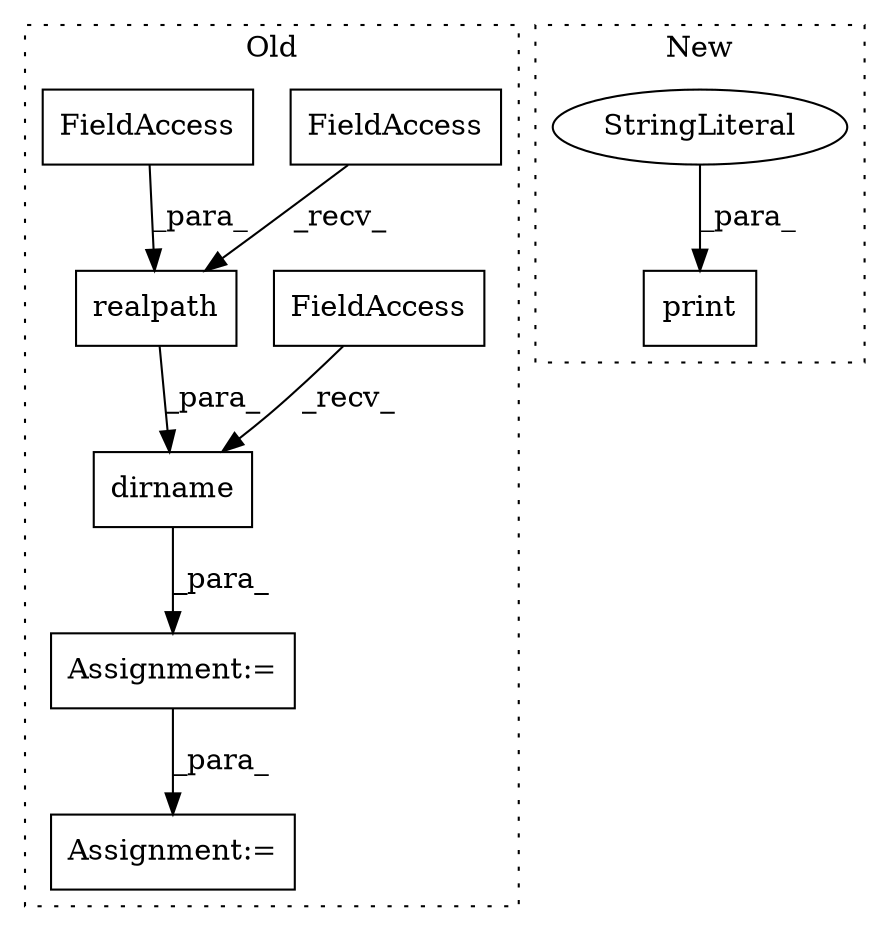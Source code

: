 digraph G {
subgraph cluster0 {
1 [label="realpath" a="32" s="8559,8576" l="9,1" shape="box"];
3 [label="dirname" a="32" s="8543,8577" l="8,1" shape="box"];
4 [label="FieldAccess" a="22" s="8535" l="7" shape="box"];
5 [label="FieldAccess" a="22" s="8551" l="7" shape="box"];
6 [label="Assignment:=" a="7" s="8747" l="1" shape="box"];
7 [label="FieldAccess" a="22" s="8568" l="8" shape="box"];
9 [label="Assignment:=" a="7" s="8534" l="1" shape="box"];
label = "Old";
style="dotted";
}
subgraph cluster1 {
2 [label="print" a="32" s="258,315" l="6,1" shape="box"];
8 [label="StringLiteral" a="45" s="264" l="51" shape="ellipse"];
label = "New";
style="dotted";
}
1 -> 3 [label="_para_"];
3 -> 9 [label="_para_"];
4 -> 3 [label="_recv_"];
5 -> 1 [label="_recv_"];
7 -> 1 [label="_para_"];
8 -> 2 [label="_para_"];
9 -> 6 [label="_para_"];
}